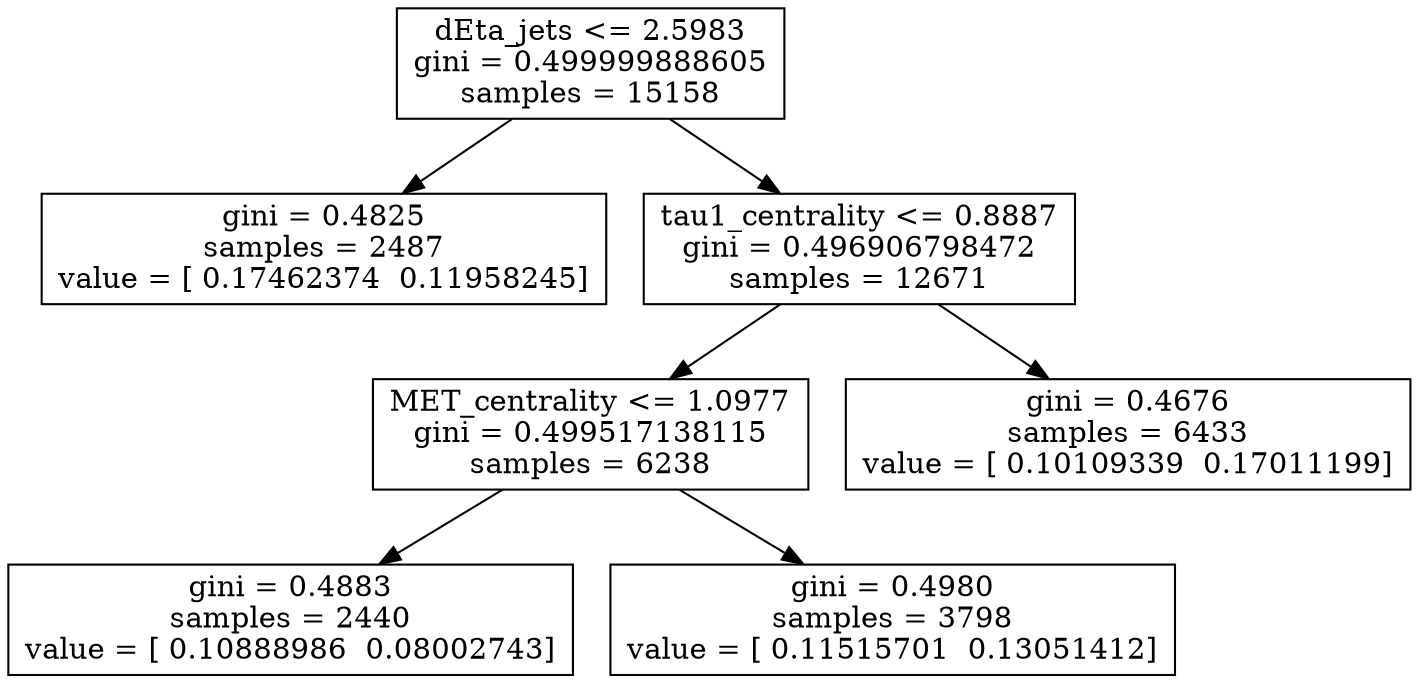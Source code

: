 digraph Tree {
0 [label="dEta_jets <= 2.5983\ngini = 0.499999888605\nsamples = 15158", shape="box"] ;
1 [label="gini = 0.4825\nsamples = 2487\nvalue = [ 0.17462374  0.11958245]", shape="box"] ;
0 -> 1 ;
2 [label="tau1_centrality <= 0.8887\ngini = 0.496906798472\nsamples = 12671", shape="box"] ;
0 -> 2 ;
3 [label="MET_centrality <= 1.0977\ngini = 0.499517138115\nsamples = 6238", shape="box"] ;
2 -> 3 ;
4 [label="gini = 0.4883\nsamples = 2440\nvalue = [ 0.10888986  0.08002743]", shape="box"] ;
3 -> 4 ;
5 [label="gini = 0.4980\nsamples = 3798\nvalue = [ 0.11515701  0.13051412]", shape="box"] ;
3 -> 5 ;
6 [label="gini = 0.4676\nsamples = 6433\nvalue = [ 0.10109339  0.17011199]", shape="box"] ;
2 -> 6 ;
}